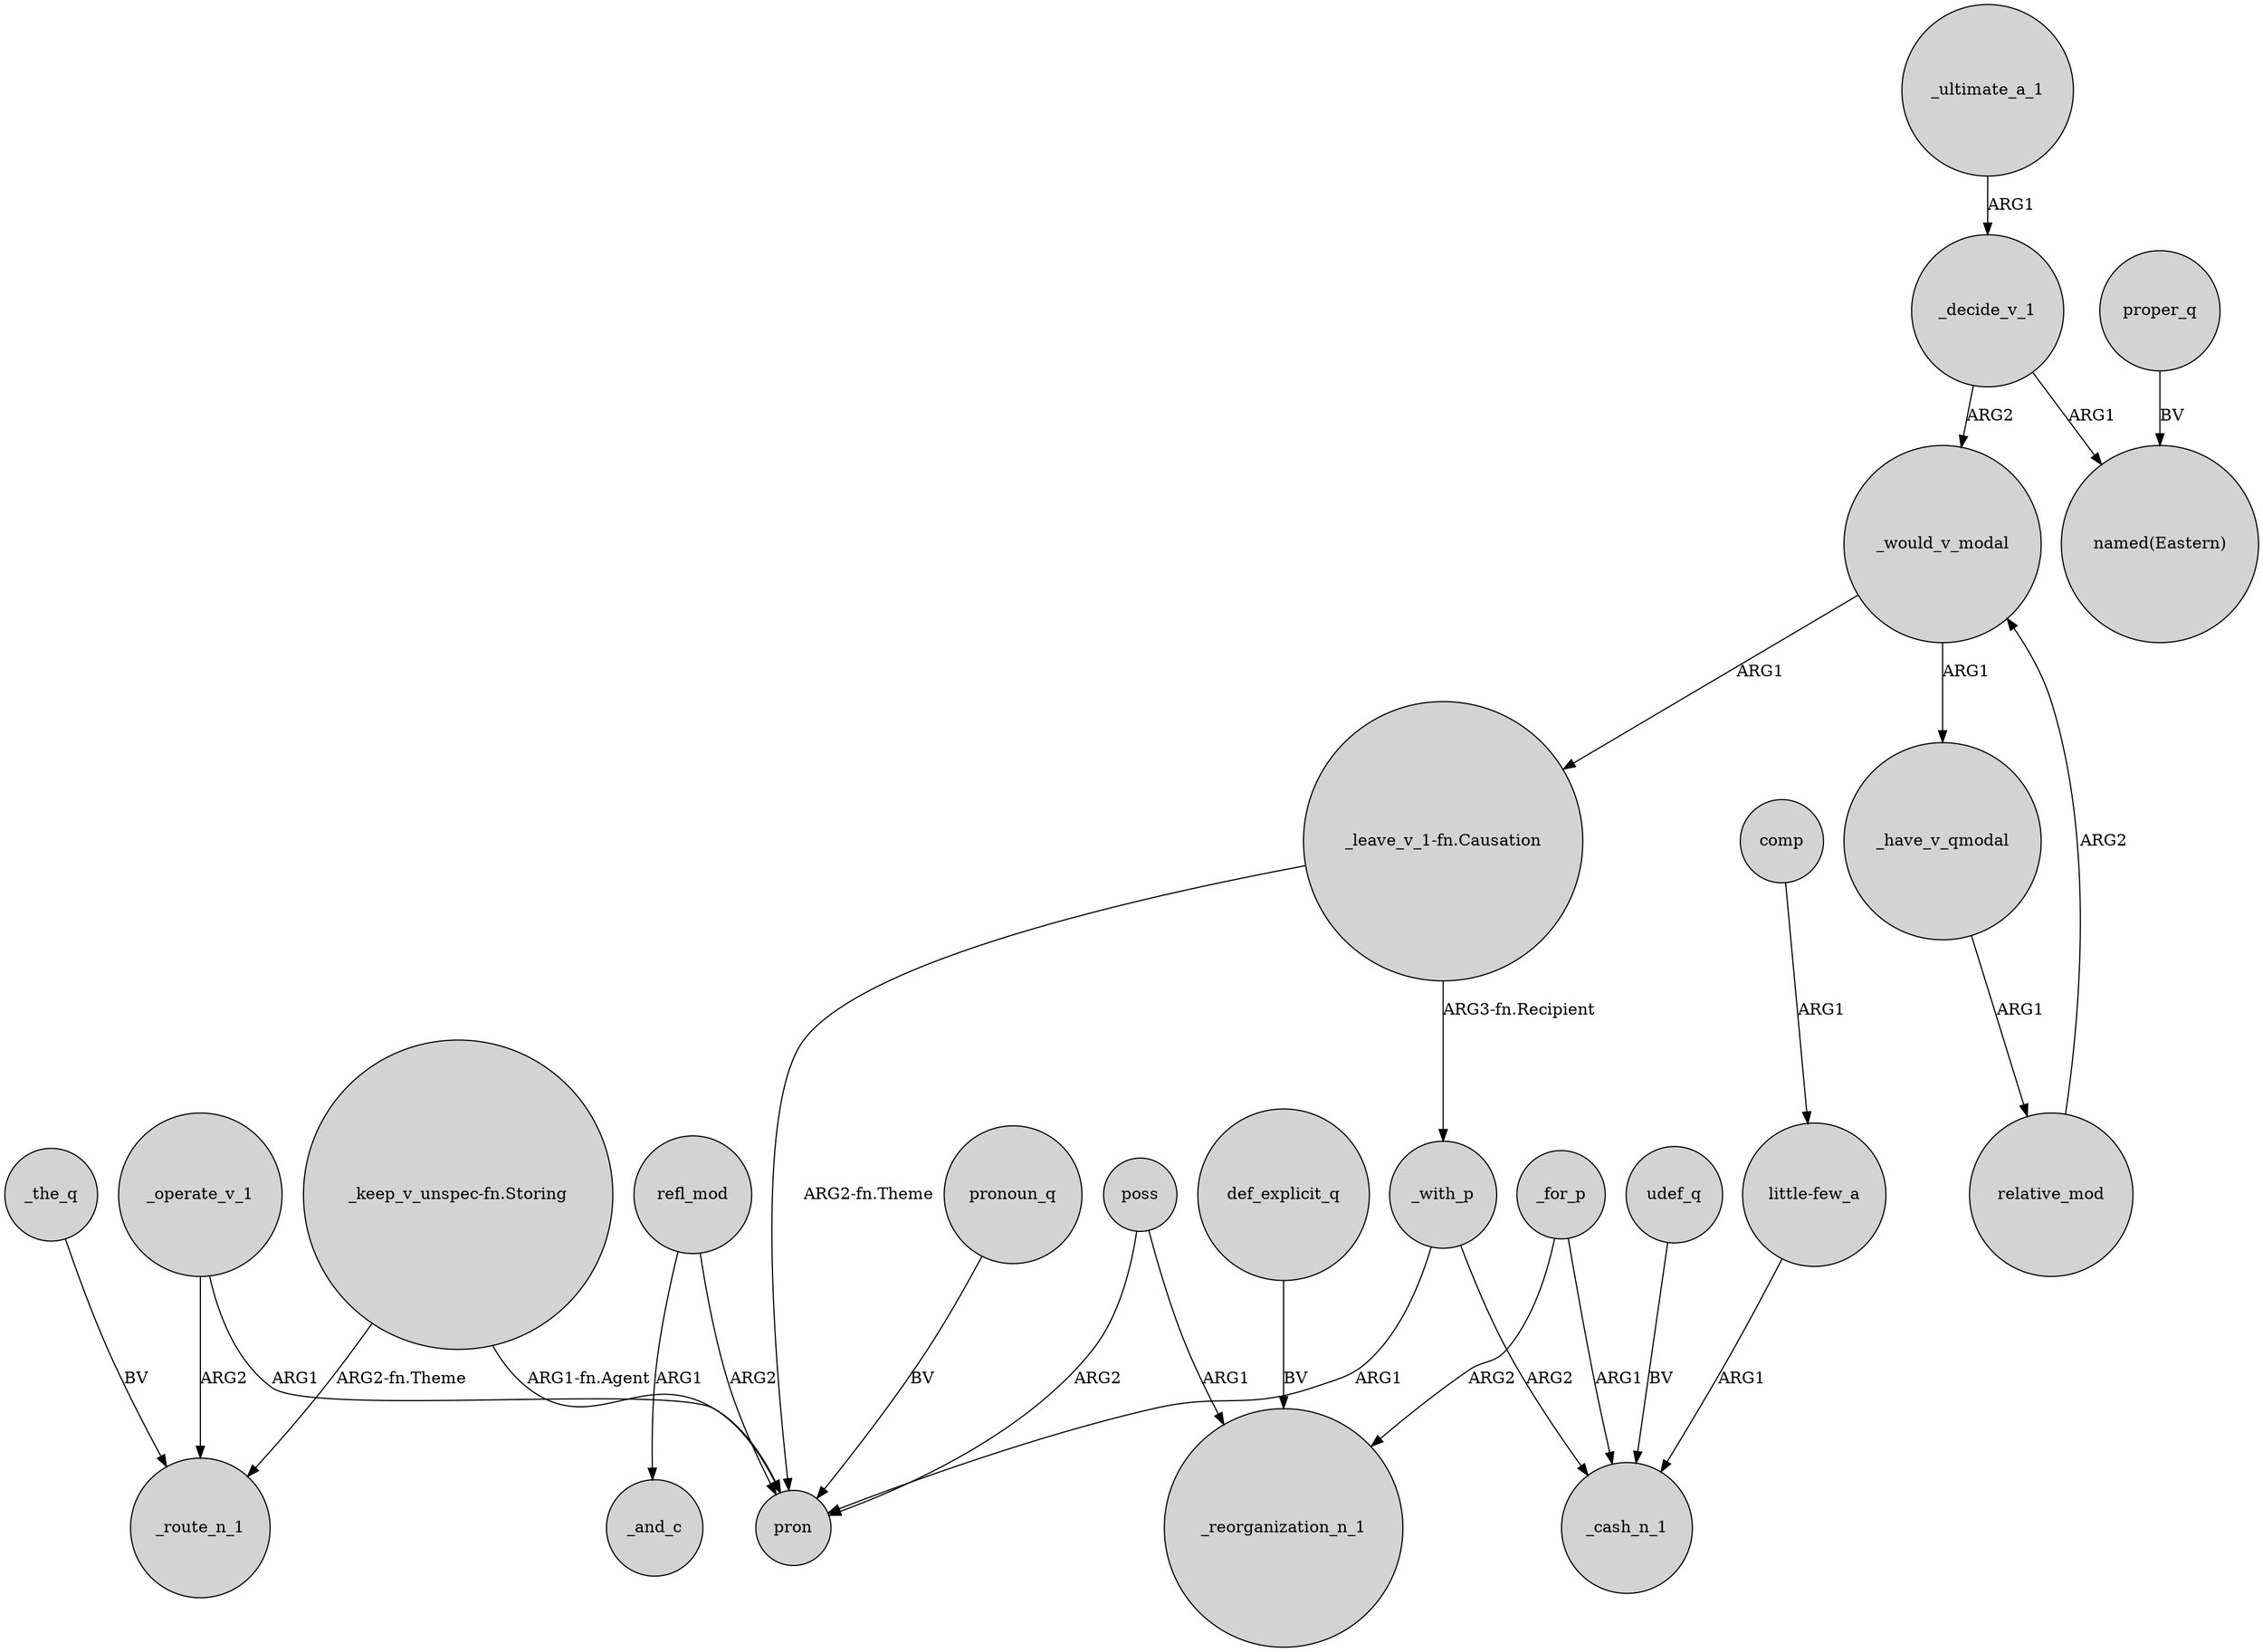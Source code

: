 digraph {
	node [shape=circle style=filled]
	_operate_v_1 -> _route_n_1 [label=ARG2]
	"_keep_v_unspec-fn.Storing" -> _route_n_1 [label="ARG2-fn.Theme"]
	refl_mod -> _and_c [label=ARG1]
	_decide_v_1 -> _would_v_modal [label=ARG2]
	poss -> pron [label=ARG2]
	"_keep_v_unspec-fn.Storing" -> pron [label="ARG1-fn.Agent"]
	udef_q -> _cash_n_1 [label=BV]
	_operate_v_1 -> pron [label=ARG1]
	relative_mod -> _would_v_modal [label=ARG2]
	_with_p -> pron [label=ARG1]
	proper_q -> "named(Eastern)" [label=BV]
	_decide_v_1 -> "named(Eastern)" [label=ARG1]
	pronoun_q -> pron [label=BV]
	_would_v_modal -> "_leave_v_1-fn.Causation" [label=ARG1]
	refl_mod -> pron [label=ARG2]
	poss -> _reorganization_n_1 [label=ARG1]
	"_leave_v_1-fn.Causation" -> pron [label="ARG2-fn.Theme"]
	_with_p -> _cash_n_1 [label=ARG2]
	_ultimate_a_1 -> _decide_v_1 [label=ARG1]
	"_leave_v_1-fn.Causation" -> _with_p [label="ARG3-fn.Recipient"]
	comp -> "little-few_a" [label=ARG1]
	_for_p -> _cash_n_1 [label=ARG1]
	"little-few_a" -> _cash_n_1 [label=ARG1]
	_the_q -> _route_n_1 [label=BV]
	_have_v_qmodal -> relative_mod [label=ARG1]
	_for_p -> _reorganization_n_1 [label=ARG2]
	def_explicit_q -> _reorganization_n_1 [label=BV]
	_would_v_modal -> _have_v_qmodal [label=ARG1]
}
